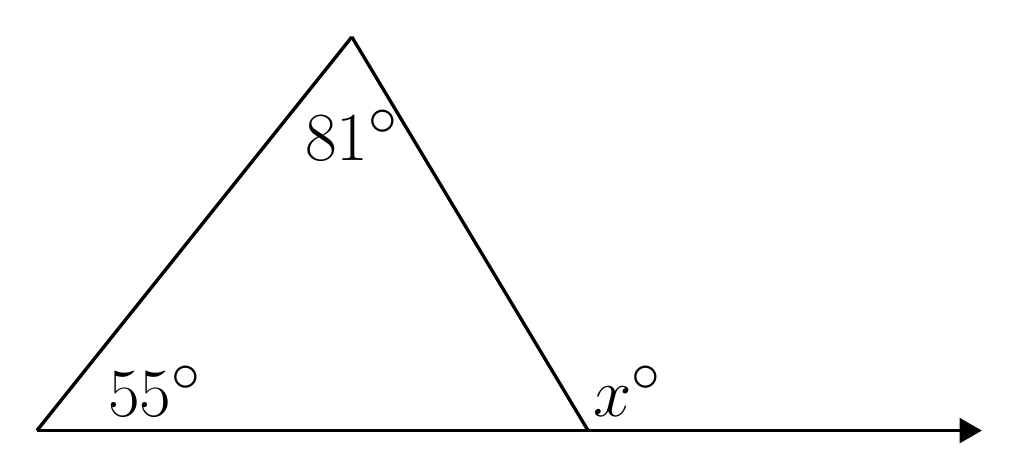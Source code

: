 \begin{tikzpicture}
	\node (0) at (-4, -2) {};
	\node (1) at (3, -2) {};
	\node (2) at (0, 3) {};
	\node (3) at (8, -2) {};

	\draw [very thick, -triangle 60] (0.center) to (3.center);
	\draw [very thick] (0.center) to (2.center);
	\draw [very thick] (2.center) to (1.center);
	
	\node at (-2.5,-1.5) {\Huge $55^\circ$};
	\node at (0,1.75) {\Huge $81^\circ$};
	\node at (3.5,-1.5) {\Huge $x^\circ$};
\end{tikzpicture}
